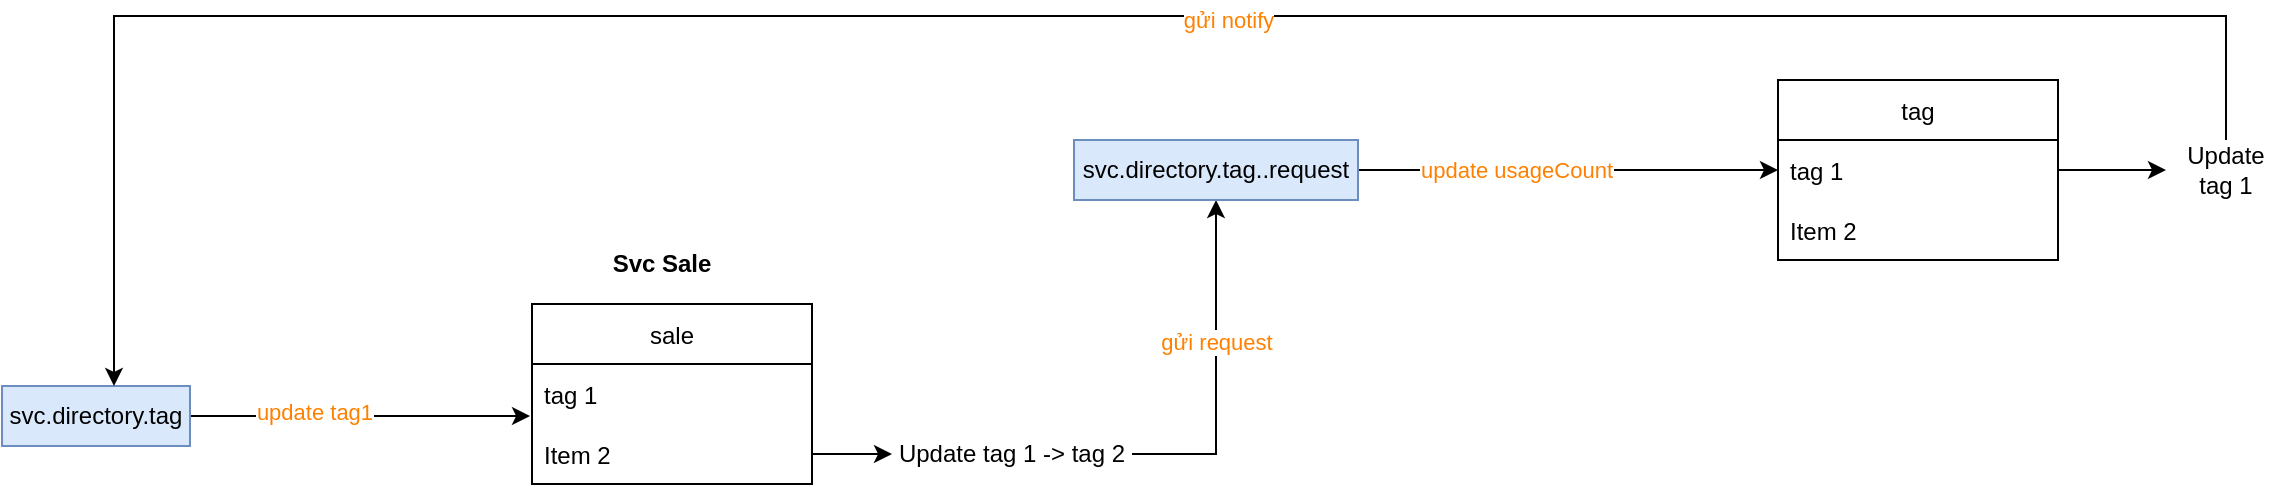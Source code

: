 <mxfile version="20.2.1" type="github">
  <diagram id="pMBBul6f_d_Qe1jMEzPH" name="Page-1">
    <mxGraphModel dx="1088" dy="594" grid="0" gridSize="10" guides="1" tooltips="1" connect="1" arrows="1" fold="1" page="1" pageScale="1" pageWidth="4681" pageHeight="3300" math="0" shadow="0">
      <root>
        <mxCell id="0" />
        <mxCell id="1" parent="0" />
        <mxCell id="woKHRuvvn5QKjZrDq-fE-1" value="sale" style="swimlane;fontStyle=0;childLayout=stackLayout;horizontal=1;startSize=30;horizontalStack=0;resizeParent=1;resizeParentMax=0;resizeLast=0;collapsible=1;marginBottom=0;" vertex="1" parent="1">
          <mxGeometry x="527" y="376" width="140" height="90" as="geometry" />
        </mxCell>
        <mxCell id="woKHRuvvn5QKjZrDq-fE-2" value="tag 1" style="text;strokeColor=none;fillColor=none;align=left;verticalAlign=middle;spacingLeft=4;spacingRight=4;overflow=hidden;points=[[0,0.5],[1,0.5]];portConstraint=eastwest;rotatable=0;" vertex="1" parent="woKHRuvvn5QKjZrDq-fE-1">
          <mxGeometry y="30" width="140" height="30" as="geometry" />
        </mxCell>
        <mxCell id="woKHRuvvn5QKjZrDq-fE-3" value="Item 2" style="text;strokeColor=none;fillColor=none;align=left;verticalAlign=middle;spacingLeft=4;spacingRight=4;overflow=hidden;points=[[0,0.5],[1,0.5]];portConstraint=eastwest;rotatable=0;" vertex="1" parent="woKHRuvvn5QKjZrDq-fE-1">
          <mxGeometry y="60" width="140" height="30" as="geometry" />
        </mxCell>
        <mxCell id="woKHRuvvn5QKjZrDq-fE-16" style="edgeStyle=orthogonalEdgeStyle;rounded=0;orthogonalLoop=1;jettySize=auto;html=1;entryX=0.5;entryY=1;entryDx=0;entryDy=0;" edge="1" parent="1" source="woKHRuvvn5QKjZrDq-fE-5" target="woKHRuvvn5QKjZrDq-fE-13">
          <mxGeometry relative="1" as="geometry">
            <Array as="points">
              <mxPoint x="869" y="451" />
            </Array>
          </mxGeometry>
        </mxCell>
        <mxCell id="woKHRuvvn5QKjZrDq-fE-19" value="gửi request" style="edgeLabel;html=1;align=center;verticalAlign=middle;resizable=0;points=[];fontColor=#FF8000;" vertex="1" connectable="0" parent="woKHRuvvn5QKjZrDq-fE-16">
          <mxGeometry x="0.168" relative="1" as="geometry">
            <mxPoint as="offset" />
          </mxGeometry>
        </mxCell>
        <mxCell id="woKHRuvvn5QKjZrDq-fE-5" value="Update tag 1 -&amp;gt; tag 2" style="text;html=1;strokeColor=none;fillColor=none;align=center;verticalAlign=middle;whiteSpace=wrap;rounded=0;" vertex="1" parent="1">
          <mxGeometry x="707" y="436" width="120" height="30" as="geometry" />
        </mxCell>
        <mxCell id="woKHRuvvn5QKjZrDq-fE-6" style="edgeStyle=orthogonalEdgeStyle;rounded=0;orthogonalLoop=1;jettySize=auto;html=1;" edge="1" parent="1" source="woKHRuvvn5QKjZrDq-fE-3" target="woKHRuvvn5QKjZrDq-fE-5">
          <mxGeometry relative="1" as="geometry" />
        </mxCell>
        <mxCell id="woKHRuvvn5QKjZrDq-fE-7" value="tag" style="swimlane;fontStyle=0;childLayout=stackLayout;horizontal=1;startSize=30;horizontalStack=0;resizeParent=1;resizeParentMax=0;resizeLast=0;collapsible=1;marginBottom=0;" vertex="1" parent="1">
          <mxGeometry x="1150" y="264" width="140" height="90" as="geometry" />
        </mxCell>
        <mxCell id="woKHRuvvn5QKjZrDq-fE-8" value="tag 1" style="text;strokeColor=none;fillColor=none;align=left;verticalAlign=middle;spacingLeft=4;spacingRight=4;overflow=hidden;points=[[0,0.5],[1,0.5]];portConstraint=eastwest;rotatable=0;" vertex="1" parent="woKHRuvvn5QKjZrDq-fE-7">
          <mxGeometry y="30" width="140" height="30" as="geometry" />
        </mxCell>
        <mxCell id="woKHRuvvn5QKjZrDq-fE-9" value="Item 2" style="text;strokeColor=none;fillColor=none;align=left;verticalAlign=middle;spacingLeft=4;spacingRight=4;overflow=hidden;points=[[0,0.5],[1,0.5]];portConstraint=eastwest;rotatable=0;" vertex="1" parent="woKHRuvvn5QKjZrDq-fE-7">
          <mxGeometry y="60" width="140" height="30" as="geometry" />
        </mxCell>
        <mxCell id="woKHRuvvn5QKjZrDq-fE-14" style="edgeStyle=orthogonalEdgeStyle;rounded=0;orthogonalLoop=1;jettySize=auto;html=1;entryX=0;entryY=0.5;entryDx=0;entryDy=0;" edge="1" parent="1" source="woKHRuvvn5QKjZrDq-fE-13" target="woKHRuvvn5QKjZrDq-fE-8">
          <mxGeometry relative="1" as="geometry">
            <mxPoint x="1021" y="309" as="targetPoint" />
          </mxGeometry>
        </mxCell>
        <mxCell id="woKHRuvvn5QKjZrDq-fE-22" value="&lt;span style=&quot;color: rgba(0, 0, 0, 0); font-family: monospace; font-size: 0px; text-align: start; background-color: rgb(248, 249, 250);&quot;&gt;%3CmxGraphModel%3E%3Croot%3E%3CmxCell%20id%3D%220%22%2F%3E%3CmxCell%20id%3D%221%22%20parent%3D%220%22%2F%3E%3CmxCell%20id%3D%222%22%20value%3D%22Update%20Usage%20Count%22%20style%3D%22text%3Bhtml%3D1%3BstrokeColor%3Dnone%3BfillColor%3Dnone%3Balign%3Dcenter%3BverticalAlign%3Dmiddle%3BwhiteSpace%3Dwrap%3Brounded%3D0%3B%22%20vertex%3D%221%22%20parent%3D%221%22%3E%3CmxGeometry%20x%3D%22654%22%20y%3D%2278%22%20width%3D%2277%22%20height%3D%2230%22%20as%3D%22geometry%22%2F%3E%3C%2FmxCell%3E%3C%2Froot%3E%3C%2FmxGraphModel%3E&lt;/span&gt;" style="edgeLabel;html=1;align=center;verticalAlign=middle;resizable=0;points=[];" vertex="1" connectable="0" parent="woKHRuvvn5QKjZrDq-fE-14">
          <mxGeometry x="-0.162" relative="1" as="geometry">
            <mxPoint as="offset" />
          </mxGeometry>
        </mxCell>
        <mxCell id="woKHRuvvn5QKjZrDq-fE-23" value="&lt;span style=&quot;color: rgba(0, 0, 0, 0); font-family: monospace; font-size: 0px; text-align: start; background-color: rgb(248, 249, 250);&quot;&gt;up&lt;/span&gt;" style="edgeLabel;html=1;align=center;verticalAlign=middle;resizable=0;points=[];" vertex="1" connectable="0" parent="woKHRuvvn5QKjZrDq-fE-14">
          <mxGeometry x="-0.238" y="-2" relative="1" as="geometry">
            <mxPoint as="offset" />
          </mxGeometry>
        </mxCell>
        <mxCell id="woKHRuvvn5QKjZrDq-fE-24" value="update usageCount" style="edgeLabel;html=1;align=center;verticalAlign=middle;resizable=0;points=[];fontColor=#FF8000;" vertex="1" connectable="0" parent="woKHRuvvn5QKjZrDq-fE-14">
          <mxGeometry x="-0.248" relative="1" as="geometry">
            <mxPoint as="offset" />
          </mxGeometry>
        </mxCell>
        <mxCell id="woKHRuvvn5QKjZrDq-fE-13" value="svc.directory.tag..request" style="text;html=1;strokeColor=#6c8ebf;fillColor=#dae8fc;align=center;verticalAlign=middle;whiteSpace=wrap;rounded=0;" vertex="1" parent="1">
          <mxGeometry x="798" y="294" width="142" height="30" as="geometry" />
        </mxCell>
        <mxCell id="woKHRuvvn5QKjZrDq-fE-25" style="edgeStyle=orthogonalEdgeStyle;rounded=0;orthogonalLoop=1;jettySize=auto;html=1;entryX=-0.007;entryY=-0.133;entryDx=0;entryDy=0;entryPerimeter=0;fontColor=#FF3333;" edge="1" parent="1" source="woKHRuvvn5QKjZrDq-fE-15" target="woKHRuvvn5QKjZrDq-fE-3">
          <mxGeometry relative="1" as="geometry" />
        </mxCell>
        <mxCell id="woKHRuvvn5QKjZrDq-fE-26" value="&lt;font&gt;update tag1&lt;/font&gt;" style="edgeLabel;html=1;align=center;verticalAlign=middle;resizable=0;points=[];fontColor=#FF8000;" vertex="1" connectable="0" parent="woKHRuvvn5QKjZrDq-fE-25">
          <mxGeometry x="-0.279" y="2" relative="1" as="geometry">
            <mxPoint as="offset" />
          </mxGeometry>
        </mxCell>
        <mxCell id="woKHRuvvn5QKjZrDq-fE-15" value="svc.directory.tag" style="text;html=1;strokeColor=#6c8ebf;fillColor=#dae8fc;align=center;verticalAlign=middle;whiteSpace=wrap;rounded=0;" vertex="1" parent="1">
          <mxGeometry x="262" y="417" width="94" height="30" as="geometry" />
        </mxCell>
        <mxCell id="woKHRuvvn5QKjZrDq-fE-20" style="edgeStyle=orthogonalEdgeStyle;rounded=0;orthogonalLoop=1;jettySize=auto;html=1;" edge="1" parent="1" source="woKHRuvvn5QKjZrDq-fE-17" target="woKHRuvvn5QKjZrDq-fE-15">
          <mxGeometry relative="1" as="geometry">
            <mxPoint x="326" y="333" as="targetPoint" />
            <Array as="points">
              <mxPoint x="1374" y="232" />
              <mxPoint x="318" y="232" />
            </Array>
          </mxGeometry>
        </mxCell>
        <mxCell id="woKHRuvvn5QKjZrDq-fE-21" value="&lt;font&gt;gửi notify&lt;/font&gt;" style="edgeLabel;html=1;align=center;verticalAlign=middle;resizable=0;points=[];fontColor=#FF8000;" vertex="1" connectable="0" parent="woKHRuvvn5QKjZrDq-fE-20">
          <mxGeometry x="-0.139" y="2" relative="1" as="geometry">
            <mxPoint as="offset" />
          </mxGeometry>
        </mxCell>
        <mxCell id="woKHRuvvn5QKjZrDq-fE-17" value="Update tag 1" style="text;html=1;strokeColor=none;fillColor=none;align=center;verticalAlign=middle;whiteSpace=wrap;rounded=0;" vertex="1" parent="1">
          <mxGeometry x="1344" y="294" width="60" height="30" as="geometry" />
        </mxCell>
        <mxCell id="woKHRuvvn5QKjZrDq-fE-18" style="edgeStyle=orthogonalEdgeStyle;rounded=0;orthogonalLoop=1;jettySize=auto;html=1;" edge="1" parent="1" source="woKHRuvvn5QKjZrDq-fE-8" target="woKHRuvvn5QKjZrDq-fE-17">
          <mxGeometry relative="1" as="geometry" />
        </mxCell>
        <mxCell id="woKHRuvvn5QKjZrDq-fE-27" value="&lt;b&gt;&lt;font color=&quot;#000000&quot;&gt;Svc Sale&lt;/font&gt;&lt;/b&gt;" style="text;html=1;strokeColor=none;fillColor=none;align=center;verticalAlign=middle;whiteSpace=wrap;rounded=0;fontColor=#FF8000;" vertex="1" parent="1">
          <mxGeometry x="562" y="341" width="60" height="30" as="geometry" />
        </mxCell>
      </root>
    </mxGraphModel>
  </diagram>
</mxfile>
